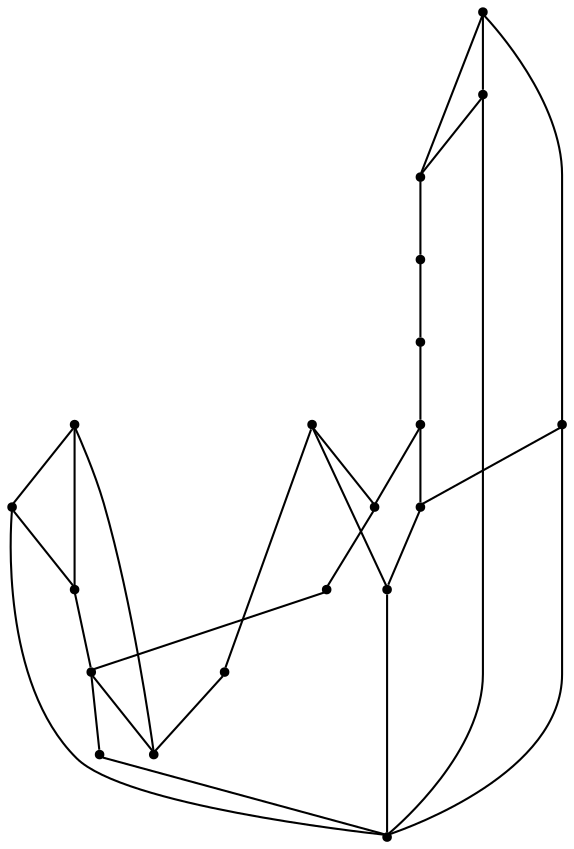 graph {
  node [shape=point,comment="{\"directed\":false,\"doi\":\"10.1007/978-3-319-03841-4_28\",\"figure\":\"2\"}"]

  v0 [pos="1684.627046146563,959.8487078026262"]
  v1 [pos="1395.0140809602467,971.4381286232503"]
  v2 [pos="1366.468466511423,1090.4784510014306"]
  v3 [pos="1308.2223319090654,1403.5754398844047"]
  v4 [pos="1248.3458918980764,1150.4881179487797"]
  v5 [pos="1178.457936227166,1150.4881179487795"]
  v6 [pos="1044.5905936024485,1034.4023805994018"]
  v7 [pos="980.0857506389026,979.5851119628296"]
  v8 [pos="1015.0609679356301,978.318425199448"]
  v9 [pos="924.8083828439196,936.9532173771227"]
  v10 [pos="953.4290101742911,960.523765366886"]
  v11 [pos="836.1903659793851,926.905695182928"]
  v12 [pos="872.8626304258325,926.4140274091094"]
  v13 [pos="898.3726727020362,928.822767097708"]
  v14 [pos="797.1746965684231,929.4978246619678"]
  v15 [pos="1389.109759155649,1042.2703367543565"]
  v16 [pos="1313.3135369823835,1132.7812105124758"]
  v17 [pos="1119.3986848935292,1134.7481359625217"]
  v18 [pos="1073.1361603331543,1088.5112711966133"]
  v19 [pos="1042.2430530677045,970.7587470278704"]

  v14 -- v3 [id="-2",pos="797.1746965684231,929.4978246619678 813.3905696530933,977.3181750594888 813.3905696530933,977.3181750594888 813.3905696530933,977.3181750594888 829.6064586438027,1025.142722310744 862.0340374308349,1120.7832959284 947.2120869784601,1199.8004498487712 1032.3860009558557,1278.8133433267153 1170.306313747772,1341.1944233999066 1239.264338734458,1372.3828332152884 1308.2223319090654,1403.5754398844047 1308.2223319090654,1403.5754398844047 1308.2223319090654,1403.5754398844047"]
  v14 -- v11 [id="-3",pos="797.1746965684231,929.4978246619678 820.2580339520661,927.9101421766213 820.2580339520661,927.9101421766213 820.2580339520661,927.9101421766213 824.7796869063867,927.5991410360893 830.1872142732902,927.2270539224269 836.1903659793851,926.905695182928"]
  v9 -- v1 [id="-4",pos="924.8083828439196,936.9532173771227 979.5770595946332,920.5422475029532 979.5770595946332,920.5422475029532 979.5770595946332,920.5422475029532 1034.3415530569991,904.1353473051317 1143.8746755519608,871.3132803794069 1222.2437314012427,877.0600449152414 1300.6085880561377,882.8068094510761 1347.8133863872677,927.1266023022042 1371.4137495797966,949.2802670358603 1395.0140809602467,971.4381286232503 1395.0140809602467,971.4381286232503 1395.0140809602467,971.4381286232503"]
  v7 -- v1 [id="-5",pos="980.0857506389026,979.5851119628296 1004.8453300728036,969.6501417551399 1004.8453300728036,969.6501417551399 1004.8453300728036,969.6501417551399 1029.6048617885865,959.7111018711023 1079.1280607903818,939.8369646019894 1135.7730298481863,933.5026405433814 1192.4139269599189,927.1641196310395 1256.1849288922767,934.3735512818989 1300.579320943744,942.9500126536007 1344.9738402435262,951.5305437016505 1369.9918769107323,961.4863710006243 1382.5050944387224,966.4663830769784 1395.0140809602467,971.4381286232503 1395.0140809602467,971.4381286232503 1395.0140809602467,971.4381286232503"]
  v19 -- v1 [id="-6",pos="1042.2430530677045,970.7587470278704 1395.0140809602467,971.4381286232503 1395.0140809602467,971.4381286232503 1395.0140809602467,971.4381286232503"]
  v5 -- v10 [id="-7",pos="1178.457936227166,1150.4881179487795 1161.2830085002324,1150.234017531788 1161.2830085002324,1150.234017531788 1161.2830085002324,1150.234017531788 1144.971301528513,1150.2090271754623 1112.3477603367592,1150.1590464628107 1076.901342530497,1137.961209028129 1041.4507891540052,1125.7633715934471 1003.1773591630047,1101.4219378791618 982.2164441392661,1069.9167291955487 961.2555291155275,1038.4115841006283 957.6028662405063,999.7427276250728 955.7807339973826,980.4062963434674 953.954402559872,961.0739347382103 955.7807339973826,980.4062963434674 955.7807339973826,980.4062963434674 953.4290101742911,960.523765366886 953.4290101742911,960.523765366886 953.4290101742911,960.523765366886"]
  v5 -- v4 [id="-8",pos="1178.457936227166,1150.4881179487795 1248.3458918980764,1150.4881179487797 1248.3458918980764,1150.4881179487797 1248.3458918980764,1150.4881179487797"]
  v3 -- v2 [id="-9",pos="1308.2223319090654,1403.5754398844047 1315.7235246275932,1389.2064937066439 1315.7235246275932,1389.2064937066439 1315.7235246275932,1389.2064937066439 1323.224812782357,1374.8249569676811 1338.2231898974978,1346.0744740509576 1338.7902083880429,1318.3949519007433 1339.3572268785879,1290.7195630155707 1325.4973404355535,1264.1193317506413 1332.9818318127698,1237.7942487600667 1340.4706496326876,1211.4691021807994 1369.303845272856,1185.4231735522353 1378.4438372250254,1160.9150102850592 1387.58370192888,1136.4067834291902 1377.0261637503481,1113.4447156421775 1371.7472674127675,1101.9636499543249 1366.4684983235018,1090.4784510014306 1371.7472674127675,1101.9636499543249 1371.7472674127675,1101.9636499543249 1366.468466511423,1090.4784510014306 1366.468466511423,1090.4784510014306 1366.468466511423,1090.4784510014306"]
  v2 -- v11 [id="-10",pos="1366.468466511423,1090.4784510014306 1358.2458394723958,1109.6522224064934 1358.2458394723958,1109.6522224064934 1358.2458394723958,1109.6522224064934 1349.7231290950997,1128.176117369701 1332.6774538438776,1165.2239072961156 1296.3179021309386,1188.4401390888129 1259.9583504179998,1211.66069491263 1204.289121437731,1221.0496926027297 1149.3118687930958,1220.5287740301583 1094.3347433967754,1220.003785781239 1040.0581835973344,1209.572696591225 996.5643278693831,1188.0110425888483 953.0704721414315,1166.453203908048 920.3635196793564,1133.764546060113 895.395555224006,1088.3947767111456 870.4317263388851,1043.0247530074066 853.2026226419448,984.9736178026355 844.5880389813959,955.9438533465157 836.1903659793851,926.905695182928 836.1903659793851,926.905695182928 836.1903659793851,926.905695182928"]
  v0 -- v3 [id="-11",pos="1684.627046146563,959.8487078026262 1663.0364746493417,1009.9693791672819 1663.0364746493417,1009.9693791672819 1663.0364746493417,1009.9693791672819 1641.4500705344285,1060.0942473856712 1598.264791969756,1160.3397869687165 1535.5321362857928,1234.2935640362882 1472.7951541591278,1308.24734110386 1390.510794913172,1355.9134889209993 1349.368742538509,1379.7423977701815 1308.2223637211441,1403.5754398844047 1349.368742538509,1379.7423977701815 1349.368742538509,1379.7423977701815 1308.2223319090654,1403.5754398844047 1308.2223319090654,1403.5754398844047 1308.2223319090654,1403.5754398844047"]
  v13 -- v9 [id="-13",pos="898.3726727020362,928.822767097708 905.3043546990609,929.9742317459784 911.8263718366077,931.5693004671234 917.5865797064741,933.7445319313283 920.145293404245,934.7109137900372 922.5537125690271,935.7918076084668 924.8083828439196,936.9532173771227"]
  v13 -- v12 [id="-14",pos="898.3726727020362,928.822767097708 890.2396525603486,927.4786514201469 881.5429409661651,926.7478263847877 872.8626304258325,926.4140274091094"]
  v16 -- v2 [id="-15",pos="1313.3135369823835,1132.7812105124758 1366.468466511423,1090.4784510014306 1366.468466511423,1090.4784510014306 1366.468466511423,1090.4784510014306"]
  v14 -- v0 [id="-17",pos="797.1746965684231,929.4978246619678 834.1805901901168,902.8767998944468 834.1805901901168,902.8767998944468 834.1805901901168,902.8767998944468 871.1906352880796,876.264168834394 945.1981279008444,823.0305130068202 1040.8629655639977,794.3924548992161 1136.5319387973807,765.7585936453459 1253.8539942626082,761.7203301114455 1364.7589172147782,793.3964016129908 1475.659768220876,825.0682762608021 1580.1475586599884,892.4584284430211 1632.3894815306658,926.1515332846495 1684.6312771530286,959.8445109488921 1632.3894815306658,926.1515332846495 1632.3894815306658,926.1515332846495 1684.627046146563,959.8487078026262 1684.627046146563,959.8487078026262 1684.627046146563,959.8487078026262"]
  v12 -- v11 [id="-18",pos="872.8626304258325,926.4140274091094 859.9666246083486,925.9304156841276 847.1064650975526,926.328977859509 836.1903659793851,926.905695182928"]
  v8 -- v6 [id="-19",pos="1015.0609679356301,978.318425199448 1016.2451248466938,983.8442826160062 1016.2451248466938,983.8442826160062 1016.2451248466938,983.8442826160062 1016.624579321291,989.5535298230059 1017.3792890760985,1000.976221090739 1022.166052556367,1010.3527553970221 1026.9528160366356,1019.7292897033051 1035.7716968665225,1027.0638639018723 1040.1790058721936,1030.731087412463 1044.5905936024485,1034.4023805994018 1044.5905936024485,1034.4023805994018 1044.5905936024485,1034.4023805994018"]
  v13 -- v4 [id="-20",pos="898.3726727020362,928.822767097708 903.7181676263513,957.7065319148355 903.7181676263513,957.7065319148355 903.7181676263513,957.7065319148355 909.0678776510927,986.5862270556149 919.7630985061884,1044.3540110446418 942.1584201579946,1086.9736966013038 964.5537418098006,1129.5888037720742 998.6532998285464,1157.0642062179484 1039.18672351374,1171.1498647686576 1079.7242191450055,1185.2314536430185 1126.6956440668762,1185.9273682985631 1162.9259114920249,1180.1720828778743 1199.1561789171733,1174.4170518119577 1224.6412168995278,1162.206750993459 1237.3837358907049,1156.1057974379441 1248.3458918980764,1150.4881179487797 1248.3458918980764,1150.4881179487797 1248.3458918980764,1150.4881179487797"]
  v7 -- v10 [id="-22",pos="980.0857506389026,979.5851119628296 977.7679708237599,978.9976888695007 975.529047644981,978.2118251414283 973.4018261279235,977.1974837202872 966.021795568168,973.6791916528637 959.9848630702822,967.4136336742938 953.4290101742911,960.523765366886"]
  v10 -- v9 [id="-24",pos="953.4290101742911,960.523765366886 945.6587700072619,952.3571991199433 937.1595523917954,943.3131018196061 924.8083828439196,936.9532173771227"]
  v8 -- v7 [id="-25",pos="1015.0609679356301,978.318425199448 1004.2947122396695,980.7490056903462 991.2938298311963,982.4512645302184 980.0857506389026,979.5851119628296"]
  v6 -- v18 [id="-26",pos="1044.5905936024485,1034.4023805994018 1073.1361603331543,1088.5112711966133 1073.1361603331543,1088.5112711966133 1073.1361603331543,1088.5112711966133"]
  v4 -- v16 [id="-27",pos="1248.3458918980764,1150.4881179487797 1313.3135369823835,1132.7812105124758 1313.3135369823835,1132.7812105124758 1313.3135369823835,1132.7812105124758"]
  v8 -- v19 [id="-28",pos="1015.0609679356301,978.318425199448 1020.6538912712117,977.0576272941942 1025.6383757673866,975.6029971735543 1029.4713783064092,974.4845357246595 1042.2431007858224,970.7588742052562 1029.4713783064092,974.4845357246595 1029.4713783064092,974.4845357246595 1042.2430530677045,970.7587470278704 1042.2430530677045,970.7587470278704 1042.2430530677045,970.7587470278704"]
  v0 -- v1 [id="-30",pos="1684.627046146563,959.8487078026262 1666.5473829017265,957.081582240613 1666.5473829017265,957.081582240613 1666.5473829017265,957.081582240613 1648.4634886504243,954.3145838559858 1612.299899342207,948.7719390244913 1582.0197631149679,958.198454043426 1551.7354276933418,967.6208993860123 1527.3428164931527,992.0081805479078 1497.1544263008514,996.7089110848658 1466.9660361085498,1001.4097687992096 1430.9900108162803,986.42394871123 1413.002061794303,978.9352355209742 1395.0140809602467,971.4381286232503 1395.0140809602467,971.4381286232503 1395.0140809602467,971.4381286232503"]
  v18 -- v17 [id="-31",pos="1073.1361603331543,1088.5112711966133 1119.3986848935292,1134.7481359625217 1119.3986848935292,1134.7481359625217 1119.3986848935292,1134.7481359625217"]
  v15 -- v1 [id="-36",pos="1389.109759155649,1042.2703367543565 1395.0140809602467,971.4381286232503 1395.0140809602467,971.4381286232503 1395.0140809602467,971.4381286232503"]
  v17 -- v5 [id="-37",pos="1119.3986848935292,1134.7481359625217 1178.457936227166,1150.4881179487795 1178.457936227166,1150.4881179487795 1178.457936227166,1150.4881179487795"]
  v19 -- v6 [id="-38",pos="1042.2430530677045,970.7587470278704 1044.5905936024485,1034.4023805994018 1044.5905936024485,1034.4023805994018 1044.5905936024485,1034.4023805994018"]
  v2 -- v15 [id="-42",pos="1366.468466511423,1090.4784510014306 1389.109759155649,1042.2703367543565 1389.109759155649,1042.2703367543565 1389.109759155649,1042.2703367543565"]
}